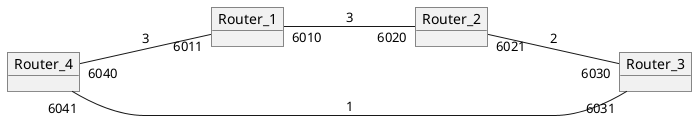 @startuml COSC364 RIP Network Topology
left to right direction

object Router_1
object Router_2
object Router_3
object Router_4

Router_1 "6010" --- "6020" Router_2 : 3
Router_2 "6021" --- "6030" Router_3 : 2
Router_4 "6040" --- "6011" Router_1 : 3
Router_4 "6041" --- "6031" Router_3 : 1
@enduml